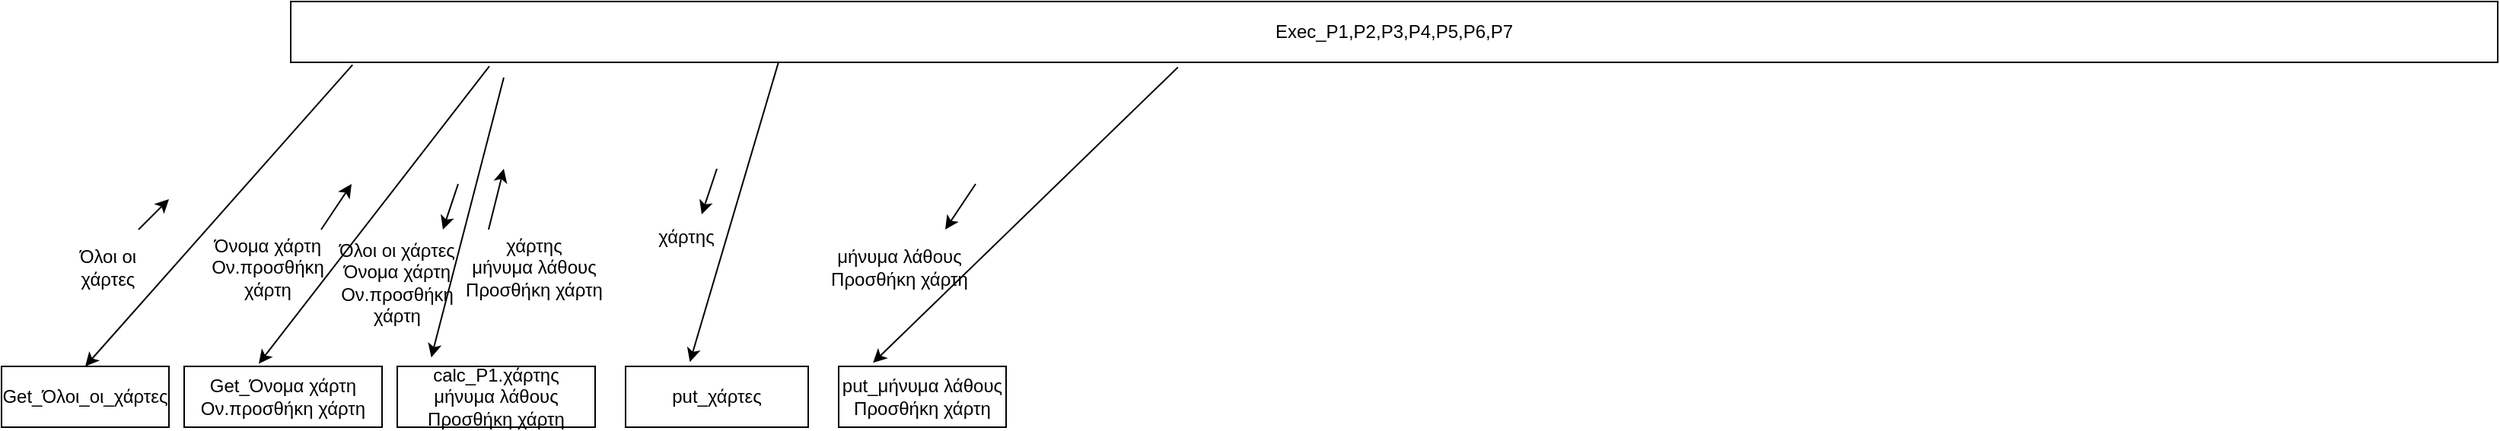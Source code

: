 <mxfile version="21.3.2" type="github">
  <diagram name="Σελίδα-1" id="3amP75kJeSOvBXIbC_eX">
    <mxGraphModel dx="1072" dy="504" grid="1" gridSize="10" guides="1" tooltips="1" connect="1" arrows="1" fold="1" page="1" pageScale="1" pageWidth="3300" pageHeight="4681" math="0" shadow="0">
      <root>
        <mxCell id="0" />
        <mxCell id="1" parent="0" />
        <mxCell id="pmRhDcLN0mvBYwqN2G9U-1" value="Exec_P1,P2,P3,P4,P5,P6,P7" style="whiteSpace=wrap;html=1;align=center;" vertex="1" parent="1">
          <mxGeometry x="800" y="120" width="1450" height="40" as="geometry" />
        </mxCell>
        <mxCell id="pmRhDcLN0mvBYwqN2G9U-2" value="Get_Όλοι_οι_χάρτες" style="whiteSpace=wrap;html=1;align=center;" vertex="1" parent="1">
          <mxGeometry x="610" y="360" width="110" height="40" as="geometry" />
        </mxCell>
        <mxCell id="pmRhDcLN0mvBYwqN2G9U-3" value="" style="endArrow=classic;html=1;rounded=0;exitX=0.028;exitY=1.043;exitDx=0;exitDy=0;exitPerimeter=0;entryX=0.5;entryY=0;entryDx=0;entryDy=0;" edge="1" parent="1" source="pmRhDcLN0mvBYwqN2G9U-1" target="pmRhDcLN0mvBYwqN2G9U-2">
          <mxGeometry width="50" height="50" relative="1" as="geometry">
            <mxPoint x="790" y="290" as="sourcePoint" />
            <mxPoint x="840" y="240" as="targetPoint" />
          </mxGeometry>
        </mxCell>
        <mxCell id="pmRhDcLN0mvBYwqN2G9U-4" value="Όλοι οι χάρτες" style="text;html=1;strokeColor=none;fillColor=none;align=center;verticalAlign=middle;whiteSpace=wrap;rounded=0;" vertex="1" parent="1">
          <mxGeometry x="650" y="280" width="60" height="30" as="geometry" />
        </mxCell>
        <mxCell id="pmRhDcLN0mvBYwqN2G9U-5" value="" style="endArrow=classic;html=1;rounded=0;" edge="1" parent="1">
          <mxGeometry width="50" height="50" relative="1" as="geometry">
            <mxPoint x="700" y="270" as="sourcePoint" />
            <mxPoint x="720" y="250" as="targetPoint" />
          </mxGeometry>
        </mxCell>
        <mxCell id="pmRhDcLN0mvBYwqN2G9U-6" value="Get_Όνομα χάρτη&lt;br&gt;Ον.προσθήκη χάρτη" style="whiteSpace=wrap;html=1;align=center;" vertex="1" parent="1">
          <mxGeometry x="730" y="360" width="130" height="40" as="geometry" />
        </mxCell>
        <mxCell id="pmRhDcLN0mvBYwqN2G9U-7" value="" style="endArrow=classic;html=1;rounded=0;exitX=0.09;exitY=1.064;exitDx=0;exitDy=0;exitPerimeter=0;entryX=0.377;entryY=-0.044;entryDx=0;entryDy=0;entryPerimeter=0;" edge="1" parent="1" source="pmRhDcLN0mvBYwqN2G9U-1" target="pmRhDcLN0mvBYwqN2G9U-6">
          <mxGeometry width="50" height="50" relative="1" as="geometry">
            <mxPoint x="830" y="310" as="sourcePoint" />
            <mxPoint x="880" y="260" as="targetPoint" />
          </mxGeometry>
        </mxCell>
        <mxCell id="pmRhDcLN0mvBYwqN2G9U-8" value="" style="endArrow=classic;html=1;rounded=0;" edge="1" parent="1">
          <mxGeometry width="50" height="50" relative="1" as="geometry">
            <mxPoint x="820" y="270" as="sourcePoint" />
            <mxPoint x="840" y="240" as="targetPoint" />
          </mxGeometry>
        </mxCell>
        <mxCell id="pmRhDcLN0mvBYwqN2G9U-9" value="Όνομα χάρτη&lt;br&gt;Ον.προσθήκη χάρτη" style="text;html=1;strokeColor=none;fillColor=none;align=center;verticalAlign=middle;whiteSpace=wrap;rounded=0;" vertex="1" parent="1">
          <mxGeometry x="750" y="280" width="70" height="30" as="geometry" />
        </mxCell>
        <mxCell id="pmRhDcLN0mvBYwqN2G9U-10" value="calc_Ρ1.χάρτης&lt;br&gt;μήνυμα λάθους&lt;br&gt;Προσθήκη χάρτη" style="whiteSpace=wrap;html=1;align=center;" vertex="1" parent="1">
          <mxGeometry x="870" y="360" width="130" height="40" as="geometry" />
        </mxCell>
        <mxCell id="pmRhDcLN0mvBYwqN2G9U-11" value="" style="endArrow=classic;html=1;rounded=0;entryX=0.172;entryY=-0.148;entryDx=0;entryDy=0;entryPerimeter=0;" edge="1" parent="1" target="pmRhDcLN0mvBYwqN2G9U-10">
          <mxGeometry width="50" height="50" relative="1" as="geometry">
            <mxPoint x="940" y="170" as="sourcePoint" />
            <mxPoint x="980" y="260" as="targetPoint" />
          </mxGeometry>
        </mxCell>
        <mxCell id="pmRhDcLN0mvBYwqN2G9U-12" value="" style="endArrow=classic;html=1;rounded=0;" edge="1" parent="1">
          <mxGeometry width="50" height="50" relative="1" as="geometry">
            <mxPoint x="910" y="240" as="sourcePoint" />
            <mxPoint x="900" y="270" as="targetPoint" />
          </mxGeometry>
        </mxCell>
        <mxCell id="pmRhDcLN0mvBYwqN2G9U-13" value="Όλοι οι χάρτες&lt;br&gt;Όνομα χάρτη&lt;br&gt;Ον.προσθήκη χάρτη" style="text;html=1;strokeColor=none;fillColor=none;align=center;verticalAlign=middle;whiteSpace=wrap;rounded=0;" vertex="1" parent="1">
          <mxGeometry x="830" y="290" width="80" height="30" as="geometry" />
        </mxCell>
        <mxCell id="pmRhDcLN0mvBYwqN2G9U-15" value="" style="endArrow=classic;html=1;rounded=0;" edge="1" parent="1">
          <mxGeometry width="50" height="50" relative="1" as="geometry">
            <mxPoint x="930" y="270" as="sourcePoint" />
            <mxPoint x="940" y="230" as="targetPoint" />
          </mxGeometry>
        </mxCell>
        <mxCell id="pmRhDcLN0mvBYwqN2G9U-16" value="χάρτης&lt;br&gt;μήνυμα λάθους&lt;br&gt;Προσθήκη χάρτη" style="text;html=1;strokeColor=none;fillColor=none;align=center;verticalAlign=middle;whiteSpace=wrap;rounded=0;" vertex="1" parent="1">
          <mxGeometry x="910" y="280" width="100" height="30" as="geometry" />
        </mxCell>
        <mxCell id="pmRhDcLN0mvBYwqN2G9U-17" value="put_χάρτες" style="whiteSpace=wrap;html=1;align=center;" vertex="1" parent="1">
          <mxGeometry x="1020" y="360" width="120" height="40" as="geometry" />
        </mxCell>
        <mxCell id="pmRhDcLN0mvBYwqN2G9U-18" value="" style="endArrow=classic;html=1;rounded=0;exitX=0.221;exitY=1;exitDx=0;exitDy=0;exitPerimeter=0;entryX=0.352;entryY=-0.073;entryDx=0;entryDy=0;entryPerimeter=0;" edge="1" parent="1" source="pmRhDcLN0mvBYwqN2G9U-1" target="pmRhDcLN0mvBYwqN2G9U-17">
          <mxGeometry width="50" height="50" relative="1" as="geometry">
            <mxPoint x="1040" y="260" as="sourcePoint" />
            <mxPoint x="1090" y="210" as="targetPoint" />
          </mxGeometry>
        </mxCell>
        <mxCell id="pmRhDcLN0mvBYwqN2G9U-19" value="" style="endArrow=classic;html=1;rounded=0;" edge="1" parent="1">
          <mxGeometry width="50" height="50" relative="1" as="geometry">
            <mxPoint x="1080" y="230" as="sourcePoint" />
            <mxPoint x="1070" y="260" as="targetPoint" />
          </mxGeometry>
        </mxCell>
        <mxCell id="pmRhDcLN0mvBYwqN2G9U-20" value="χάρτης" style="text;html=1;strokeColor=none;fillColor=none;align=center;verticalAlign=middle;whiteSpace=wrap;rounded=0;" vertex="1" parent="1">
          <mxGeometry x="1030" y="260" width="60" height="30" as="geometry" />
        </mxCell>
        <mxCell id="pmRhDcLN0mvBYwqN2G9U-21" value="" style="endArrow=classic;html=1;rounded=0;exitX=0.402;exitY=1.081;exitDx=0;exitDy=0;exitPerimeter=0;entryX=0.205;entryY=-0.058;entryDx=0;entryDy=0;entryPerimeter=0;" edge="1" parent="1" source="pmRhDcLN0mvBYwqN2G9U-1" target="pmRhDcLN0mvBYwqN2G9U-22">
          <mxGeometry width="50" height="50" relative="1" as="geometry">
            <mxPoint x="1190" y="350" as="sourcePoint" />
            <mxPoint x="1170" y="350" as="targetPoint" />
          </mxGeometry>
        </mxCell>
        <mxCell id="pmRhDcLN0mvBYwqN2G9U-22" value="put_μήνυμα λάθους&lt;br&gt;Προσθήκη χάρτη" style="whiteSpace=wrap;html=1;align=center;" vertex="1" parent="1">
          <mxGeometry x="1160" y="360" width="110" height="40" as="geometry" />
        </mxCell>
        <mxCell id="pmRhDcLN0mvBYwqN2G9U-23" value="" style="endArrow=classic;html=1;rounded=0;" edge="1" parent="1">
          <mxGeometry width="50" height="50" relative="1" as="geometry">
            <mxPoint x="1250" y="240" as="sourcePoint" />
            <mxPoint x="1230" y="270" as="targetPoint" />
          </mxGeometry>
        </mxCell>
        <mxCell id="pmRhDcLN0mvBYwqN2G9U-24" value="μήνυμα λάθους&lt;br&gt;Προσθήκη χάρτη" style="text;html=1;strokeColor=none;fillColor=none;align=center;verticalAlign=middle;whiteSpace=wrap;rounded=0;" vertex="1" parent="1">
          <mxGeometry x="1150" y="280" width="100" height="30" as="geometry" />
        </mxCell>
      </root>
    </mxGraphModel>
  </diagram>
</mxfile>

